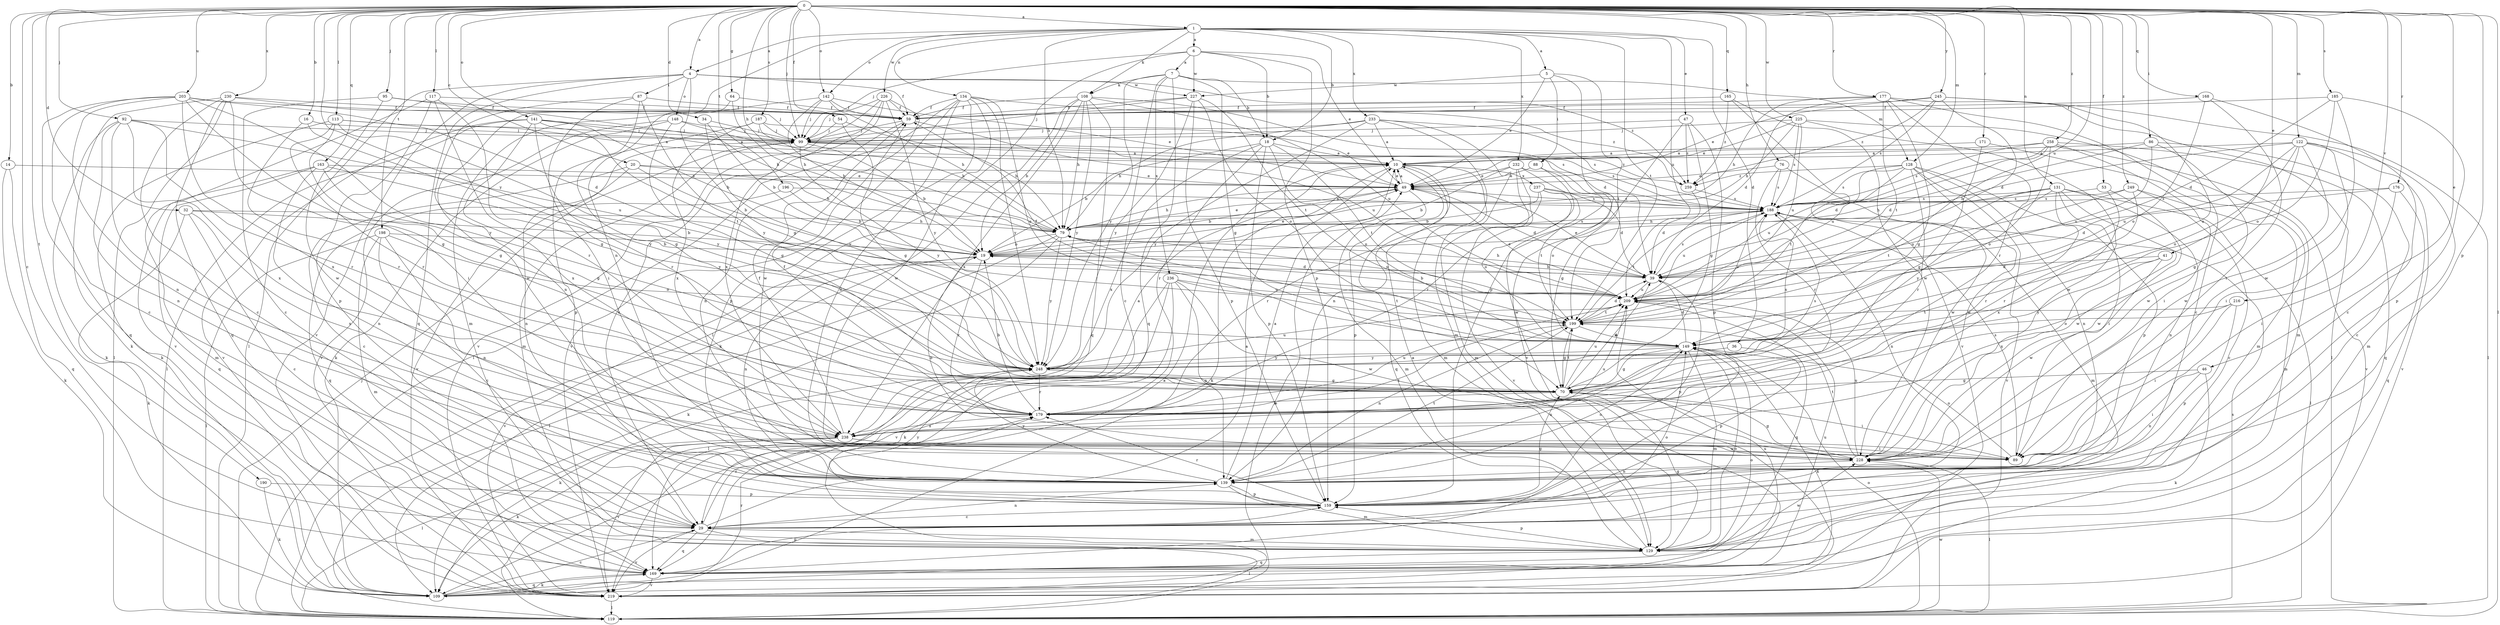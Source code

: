 strict digraph  {
0;
1;
4;
5;
6;
7;
10;
14;
16;
18;
19;
20;
29;
32;
34;
36;
39;
41;
46;
47;
49;
53;
54;
59;
64;
70;
76;
79;
86;
87;
88;
89;
92;
95;
99;
108;
109;
113;
117;
119;
122;
128;
129;
131;
134;
139;
141;
142;
148;
149;
159;
163;
165;
168;
169;
171;
176;
177;
179;
185;
187;
188;
190;
196;
198;
199;
203;
209;
216;
219;
225;
226;
227;
228;
230;
232;
233;
236;
237;
238;
245;
248;
249;
258;
259;
0 -> 1  [label=a];
0 -> 4  [label=a];
0 -> 14  [label=b];
0 -> 16  [label=b];
0 -> 20  [label=c];
0 -> 29  [label=c];
0 -> 32  [label=d];
0 -> 34  [label=d];
0 -> 41  [label=e];
0 -> 46  [label=e];
0 -> 53  [label=f];
0 -> 54  [label=f];
0 -> 64  [label=g];
0 -> 76  [label=h];
0 -> 79  [label=h];
0 -> 86  [label=i];
0 -> 92  [label=j];
0 -> 95  [label=j];
0 -> 99  [label=j];
0 -> 113  [label=l];
0 -> 117  [label=l];
0 -> 119  [label=l];
0 -> 122  [label=m];
0 -> 128  [label=m];
0 -> 131  [label=n];
0 -> 141  [label=o];
0 -> 142  [label=o];
0 -> 159  [label=p];
0 -> 163  [label=q];
0 -> 165  [label=q];
0 -> 168  [label=q];
0 -> 171  [label=r];
0 -> 176  [label=r];
0 -> 177  [label=r];
0 -> 185  [label=s];
0 -> 187  [label=s];
0 -> 190  [label=t];
0 -> 196  [label=t];
0 -> 198  [label=t];
0 -> 203  [label=u];
0 -> 209  [label=u];
0 -> 216  [label=v];
0 -> 225  [label=w];
0 -> 230  [label=x];
0 -> 245  [label=y];
0 -> 248  [label=y];
0 -> 249  [label=z];
0 -> 258  [label=z];
1 -> 4  [label=a];
1 -> 5  [label=a];
1 -> 6  [label=a];
1 -> 18  [label=b];
1 -> 36  [label=d];
1 -> 47  [label=e];
1 -> 79  [label=h];
1 -> 108  [label=k];
1 -> 134  [label=n];
1 -> 139  [label=n];
1 -> 142  [label=o];
1 -> 199  [label=t];
1 -> 209  [label=u];
1 -> 226  [label=w];
1 -> 232  [label=x];
1 -> 233  [label=x];
4 -> 59  [label=f];
4 -> 70  [label=g];
4 -> 87  [label=i];
4 -> 119  [label=l];
4 -> 148  [label=o];
4 -> 169  [label=q];
4 -> 219  [label=v];
4 -> 227  [label=w];
4 -> 259  [label=z];
5 -> 49  [label=e];
5 -> 88  [label=i];
5 -> 159  [label=p];
5 -> 199  [label=t];
5 -> 227  [label=w];
6 -> 7  [label=a];
6 -> 18  [label=b];
6 -> 49  [label=e];
6 -> 99  [label=j];
6 -> 119  [label=l];
6 -> 159  [label=p];
6 -> 227  [label=w];
7 -> 18  [label=b];
7 -> 29  [label=c];
7 -> 70  [label=g];
7 -> 108  [label=k];
7 -> 128  [label=m];
7 -> 169  [label=q];
7 -> 236  [label=x];
7 -> 248  [label=y];
10 -> 49  [label=e];
10 -> 109  [label=k];
10 -> 129  [label=m];
10 -> 159  [label=p];
10 -> 169  [label=q];
10 -> 237  [label=x];
14 -> 49  [label=e];
14 -> 109  [label=k];
14 -> 169  [label=q];
16 -> 99  [label=j];
16 -> 179  [label=r];
16 -> 248  [label=y];
18 -> 10  [label=a];
18 -> 19  [label=b];
18 -> 149  [label=o];
18 -> 159  [label=p];
18 -> 179  [label=r];
18 -> 199  [label=t];
18 -> 238  [label=x];
19 -> 39  [label=d];
19 -> 49  [label=e];
19 -> 139  [label=n];
19 -> 179  [label=r];
19 -> 219  [label=v];
20 -> 19  [label=b];
20 -> 29  [label=c];
20 -> 49  [label=e];
20 -> 79  [label=h];
20 -> 139  [label=n];
29 -> 10  [label=a];
29 -> 119  [label=l];
29 -> 129  [label=m];
29 -> 139  [label=n];
29 -> 149  [label=o];
29 -> 169  [label=q];
29 -> 179  [label=r];
29 -> 219  [label=v];
32 -> 19  [label=b];
32 -> 29  [label=c];
32 -> 79  [label=h];
32 -> 109  [label=k];
32 -> 238  [label=x];
34 -> 19  [label=b];
34 -> 99  [label=j];
34 -> 248  [label=y];
36 -> 159  [label=p];
36 -> 248  [label=y];
39 -> 19  [label=b];
39 -> 49  [label=e];
39 -> 79  [label=h];
39 -> 159  [label=p];
39 -> 188  [label=s];
39 -> 209  [label=u];
41 -> 39  [label=d];
41 -> 228  [label=w];
41 -> 238  [label=x];
41 -> 248  [label=y];
46 -> 70  [label=g];
46 -> 89  [label=i];
46 -> 109  [label=k];
46 -> 139  [label=n];
47 -> 70  [label=g];
47 -> 99  [label=j];
47 -> 159  [label=p];
47 -> 219  [label=v];
47 -> 259  [label=z];
49 -> 10  [label=a];
49 -> 19  [label=b];
49 -> 39  [label=d];
49 -> 79  [label=h];
49 -> 129  [label=m];
49 -> 188  [label=s];
53 -> 188  [label=s];
53 -> 228  [label=w];
53 -> 238  [label=x];
54 -> 70  [label=g];
54 -> 79  [label=h];
54 -> 99  [label=j];
59 -> 99  [label=j];
59 -> 139  [label=n];
59 -> 209  [label=u];
64 -> 59  [label=f];
64 -> 79  [label=h];
64 -> 228  [label=w];
70 -> 39  [label=d];
70 -> 89  [label=i];
70 -> 179  [label=r];
70 -> 188  [label=s];
70 -> 199  [label=t];
70 -> 209  [label=u];
76 -> 49  [label=e];
76 -> 179  [label=r];
76 -> 188  [label=s];
76 -> 228  [label=w];
79 -> 19  [label=b];
79 -> 49  [label=e];
79 -> 109  [label=k];
79 -> 119  [label=l];
79 -> 188  [label=s];
79 -> 209  [label=u];
79 -> 248  [label=y];
86 -> 10  [label=a];
86 -> 29  [label=c];
86 -> 39  [label=d];
86 -> 209  [label=u];
86 -> 228  [label=w];
87 -> 59  [label=f];
87 -> 70  [label=g];
87 -> 89  [label=i];
87 -> 139  [label=n];
87 -> 248  [label=y];
88 -> 49  [label=e];
88 -> 70  [label=g];
88 -> 179  [label=r];
89 -> 19  [label=b];
89 -> 149  [label=o];
89 -> 188  [label=s];
92 -> 89  [label=i];
92 -> 99  [label=j];
92 -> 109  [label=k];
92 -> 139  [label=n];
92 -> 179  [label=r];
92 -> 209  [label=u];
92 -> 238  [label=x];
95 -> 29  [label=c];
95 -> 59  [label=f];
95 -> 79  [label=h];
95 -> 228  [label=w];
99 -> 10  [label=a];
99 -> 19  [label=b];
99 -> 129  [label=m];
99 -> 188  [label=s];
99 -> 219  [label=v];
99 -> 248  [label=y];
99 -> 259  [label=z];
108 -> 19  [label=b];
108 -> 39  [label=d];
108 -> 59  [label=f];
108 -> 79  [label=h];
108 -> 109  [label=k];
108 -> 169  [label=q];
108 -> 209  [label=u];
108 -> 238  [label=x];
108 -> 248  [label=y];
109 -> 29  [label=c];
109 -> 169  [label=q];
109 -> 179  [label=r];
109 -> 209  [label=u];
113 -> 10  [label=a];
113 -> 70  [label=g];
113 -> 99  [label=j];
113 -> 109  [label=k];
113 -> 179  [label=r];
113 -> 248  [label=y];
117 -> 59  [label=f];
117 -> 70  [label=g];
117 -> 159  [label=p];
117 -> 179  [label=r];
117 -> 219  [label=v];
119 -> 49  [label=e];
119 -> 99  [label=j];
119 -> 149  [label=o];
119 -> 188  [label=s];
119 -> 228  [label=w];
122 -> 10  [label=a];
122 -> 19  [label=b];
122 -> 70  [label=g];
122 -> 89  [label=i];
122 -> 129  [label=m];
122 -> 149  [label=o];
122 -> 209  [label=u];
122 -> 219  [label=v];
122 -> 228  [label=w];
128 -> 139  [label=n];
128 -> 159  [label=p];
128 -> 179  [label=r];
128 -> 188  [label=s];
128 -> 199  [label=t];
128 -> 209  [label=u];
128 -> 219  [label=v];
128 -> 228  [label=w];
128 -> 259  [label=z];
129 -> 10  [label=a];
129 -> 70  [label=g];
129 -> 149  [label=o];
129 -> 159  [label=p];
129 -> 169  [label=q];
129 -> 228  [label=w];
131 -> 79  [label=h];
131 -> 89  [label=i];
131 -> 119  [label=l];
131 -> 139  [label=n];
131 -> 179  [label=r];
131 -> 188  [label=s];
131 -> 199  [label=t];
131 -> 228  [label=w];
131 -> 248  [label=y];
134 -> 59  [label=f];
134 -> 119  [label=l];
134 -> 139  [label=n];
134 -> 149  [label=o];
134 -> 159  [label=p];
134 -> 219  [label=v];
134 -> 228  [label=w];
134 -> 248  [label=y];
134 -> 259  [label=z];
139 -> 10  [label=a];
139 -> 129  [label=m];
139 -> 149  [label=o];
139 -> 159  [label=p];
139 -> 199  [label=t];
139 -> 248  [label=y];
141 -> 10  [label=a];
141 -> 19  [label=b];
141 -> 99  [label=j];
141 -> 119  [label=l];
141 -> 179  [label=r];
141 -> 199  [label=t];
141 -> 219  [label=v];
141 -> 238  [label=x];
142 -> 19  [label=b];
142 -> 49  [label=e];
142 -> 59  [label=f];
142 -> 79  [label=h];
142 -> 99  [label=j];
142 -> 129  [label=m];
148 -> 70  [label=g];
148 -> 99  [label=j];
148 -> 109  [label=k];
148 -> 188  [label=s];
148 -> 219  [label=v];
149 -> 39  [label=d];
149 -> 70  [label=g];
149 -> 79  [label=h];
149 -> 109  [label=k];
149 -> 129  [label=m];
149 -> 139  [label=n];
149 -> 248  [label=y];
159 -> 29  [label=c];
159 -> 70  [label=g];
159 -> 179  [label=r];
159 -> 248  [label=y];
163 -> 49  [label=e];
163 -> 70  [label=g];
163 -> 129  [label=m];
163 -> 139  [label=n];
163 -> 169  [label=q];
163 -> 248  [label=y];
165 -> 59  [label=f];
165 -> 219  [label=v];
165 -> 228  [label=w];
165 -> 259  [label=z];
168 -> 29  [label=c];
168 -> 59  [label=f];
168 -> 89  [label=i];
168 -> 149  [label=o];
169 -> 109  [label=k];
169 -> 149  [label=o];
169 -> 159  [label=p];
169 -> 209  [label=u];
169 -> 219  [label=v];
171 -> 10  [label=a];
171 -> 70  [label=g];
171 -> 129  [label=m];
176 -> 39  [label=d];
176 -> 89  [label=i];
176 -> 169  [label=q];
176 -> 188  [label=s];
177 -> 29  [label=c];
177 -> 39  [label=d];
177 -> 59  [label=f];
177 -> 70  [label=g];
177 -> 79  [label=h];
177 -> 119  [label=l];
177 -> 179  [label=r];
177 -> 199  [label=t];
179 -> 19  [label=b];
179 -> 59  [label=f];
179 -> 209  [label=u];
179 -> 238  [label=x];
185 -> 39  [label=d];
185 -> 59  [label=f];
185 -> 149  [label=o];
185 -> 159  [label=p];
185 -> 228  [label=w];
187 -> 49  [label=e];
187 -> 79  [label=h];
187 -> 99  [label=j];
187 -> 159  [label=p];
187 -> 238  [label=x];
188 -> 79  [label=h];
188 -> 129  [label=m];
188 -> 139  [label=n];
188 -> 199  [label=t];
188 -> 209  [label=u];
190 -> 109  [label=k];
190 -> 159  [label=p];
196 -> 19  [label=b];
196 -> 169  [label=q];
196 -> 188  [label=s];
198 -> 19  [label=b];
198 -> 29  [label=c];
198 -> 119  [label=l];
198 -> 129  [label=m];
198 -> 139  [label=n];
198 -> 149  [label=o];
199 -> 39  [label=d];
199 -> 59  [label=f];
199 -> 70  [label=g];
199 -> 139  [label=n];
199 -> 149  [label=o];
199 -> 188  [label=s];
203 -> 29  [label=c];
203 -> 39  [label=d];
203 -> 59  [label=f];
203 -> 70  [label=g];
203 -> 139  [label=n];
203 -> 169  [label=q];
203 -> 238  [label=x];
203 -> 248  [label=y];
209 -> 19  [label=b];
209 -> 49  [label=e];
209 -> 169  [label=q];
209 -> 199  [label=t];
216 -> 89  [label=i];
216 -> 149  [label=o];
216 -> 159  [label=p];
216 -> 199  [label=t];
219 -> 10  [label=a];
219 -> 119  [label=l];
225 -> 49  [label=e];
225 -> 79  [label=h];
225 -> 99  [label=j];
225 -> 129  [label=m];
225 -> 188  [label=s];
225 -> 209  [label=u];
225 -> 228  [label=w];
226 -> 29  [label=c];
226 -> 59  [label=f];
226 -> 99  [label=j];
226 -> 219  [label=v];
226 -> 228  [label=w];
226 -> 238  [label=x];
226 -> 248  [label=y];
227 -> 59  [label=f];
227 -> 99  [label=j];
227 -> 149  [label=o];
227 -> 159  [label=p];
227 -> 199  [label=t];
227 -> 248  [label=y];
228 -> 70  [label=g];
228 -> 119  [label=l];
228 -> 139  [label=n];
228 -> 199  [label=t];
228 -> 209  [label=u];
230 -> 29  [label=c];
230 -> 59  [label=f];
230 -> 89  [label=i];
230 -> 99  [label=j];
230 -> 109  [label=k];
230 -> 119  [label=l];
230 -> 169  [label=q];
232 -> 19  [label=b];
232 -> 49  [label=e];
232 -> 129  [label=m];
232 -> 149  [label=o];
232 -> 219  [label=v];
232 -> 228  [label=w];
233 -> 10  [label=a];
233 -> 79  [label=h];
233 -> 99  [label=j];
233 -> 129  [label=m];
233 -> 139  [label=n];
233 -> 188  [label=s];
233 -> 248  [label=y];
236 -> 109  [label=k];
236 -> 119  [label=l];
236 -> 139  [label=n];
236 -> 199  [label=t];
236 -> 209  [label=u];
236 -> 219  [label=v];
236 -> 228  [label=w];
237 -> 19  [label=b];
237 -> 39  [label=d];
237 -> 149  [label=o];
237 -> 179  [label=r];
237 -> 188  [label=s];
237 -> 199  [label=t];
238 -> 10  [label=a];
238 -> 59  [label=f];
238 -> 89  [label=i];
238 -> 109  [label=k];
238 -> 119  [label=l];
238 -> 199  [label=t];
238 -> 209  [label=u];
238 -> 219  [label=v];
238 -> 228  [label=w];
245 -> 39  [label=d];
245 -> 49  [label=e];
245 -> 59  [label=f];
245 -> 119  [label=l];
245 -> 149  [label=o];
245 -> 188  [label=s];
245 -> 259  [label=z];
248 -> 70  [label=g];
248 -> 109  [label=k];
248 -> 179  [label=r];
248 -> 188  [label=s];
248 -> 209  [label=u];
249 -> 29  [label=c];
249 -> 129  [label=m];
249 -> 179  [label=r];
249 -> 188  [label=s];
249 -> 209  [label=u];
258 -> 10  [label=a];
258 -> 39  [label=d];
258 -> 89  [label=i];
258 -> 149  [label=o];
258 -> 169  [label=q];
258 -> 188  [label=s];
258 -> 209  [label=u];
258 -> 219  [label=v];
259 -> 39  [label=d];
259 -> 188  [label=s];
}
